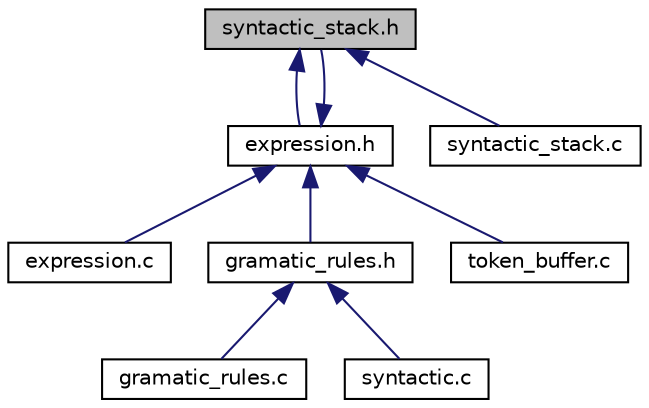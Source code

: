 digraph "syntactic_stack.h"
{
 // LATEX_PDF_SIZE
  edge [fontname="Helvetica",fontsize="10",labelfontname="Helvetica",labelfontsize="10"];
  node [fontname="Helvetica",fontsize="10",shape=record];
  Node1 [label="syntactic_stack.h",height=0.2,width=0.4,color="black", fillcolor="grey75", style="filled", fontcolor="black",tooltip="Library for stack, which is used in syntactic bottom-up analysis. For maintain structures dynamic fea..."];
  Node1 -> Node2 [dir="back",color="midnightblue",fontsize="10",style="solid",fontname="Helvetica"];
  Node2 [label="expression.h",height=0.2,width=0.4,color="black", fillcolor="white", style="filled",URL="$expression_8h.html",tooltip="Library for lexical analysis."];
  Node2 -> Node3 [dir="back",color="midnightblue",fontsize="10",style="solid",fontname="Helvetica"];
  Node3 [label="expression.c",height=0.2,width=0.4,color="black", fillcolor="white", style="filled",URL="$expression_8c.html",tooltip="functions for syntactic analyse."];
  Node2 -> Node1 [dir="back",color="midnightblue",fontsize="10",style="solid",fontname="Helvetica"];
  Node2 -> Node4 [dir="back",color="midnightblue",fontsize="10",style="solid",fontname="Helvetica"];
  Node4 [label="gramatic_rules.h",height=0.2,width=0.4,color="black", fillcolor="white", style="filled",URL="$gramatic__rules_8h.html",tooltip="functions for syntactic analyse."];
  Node4 -> Node5 [dir="back",color="midnightblue",fontsize="10",style="solid",fontname="Helvetica"];
  Node5 [label="gramatic_rules.c",height=0.2,width=0.4,color="black", fillcolor="white", style="filled",URL="$gramatic__rules_8c.html",tooltip="library for syntactic analyse."];
  Node4 -> Node6 [dir="back",color="midnightblue",fontsize="10",style="solid",fontname="Helvetica"];
  Node6 [label="syntactic.c",height=0.2,width=0.4,color="black", fillcolor="white", style="filled",URL="$syntactic_8c.html",tooltip="Implementation of syntactic analysand."];
  Node2 -> Node7 [dir="back",color="midnightblue",fontsize="10",style="solid",fontname="Helvetica"];
  Node7 [label="token_buffer.c",height=0.2,width=0.4,color="black", fillcolor="white", style="filled",URL="$token__buffer_8c.html",tooltip="Implementation of supportive data structure Token_buffer for syntactic analysis."];
  Node1 -> Node8 [dir="back",color="midnightblue",fontsize="10",style="solid",fontname="Helvetica"];
  Node8 [label="syntactic_stack.c",height=0.2,width=0.4,color="black", fillcolor="white", style="filled",URL="$syntactic__stack_8c.html",tooltip="Implementation of stack, which is used in syntactic bottom-up analysis. For maintain structures dynam..."];
}
